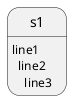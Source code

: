 {
  "sha1": "5imahm5kllkc83pnzad1p66phm6xcrt",
  "insertion": {
    "when": "2024-05-30T20:48:20.746Z",
    "url": "https://forum.plantuml.net/13071/newline-in-state-diagrams-is-inconsistent?show=13073#c13073",
    "user": "plantuml@gmail.com"
  }
}
@startuml
state s1 {

s1 : line1\n  line2\n    line3
@enduml
